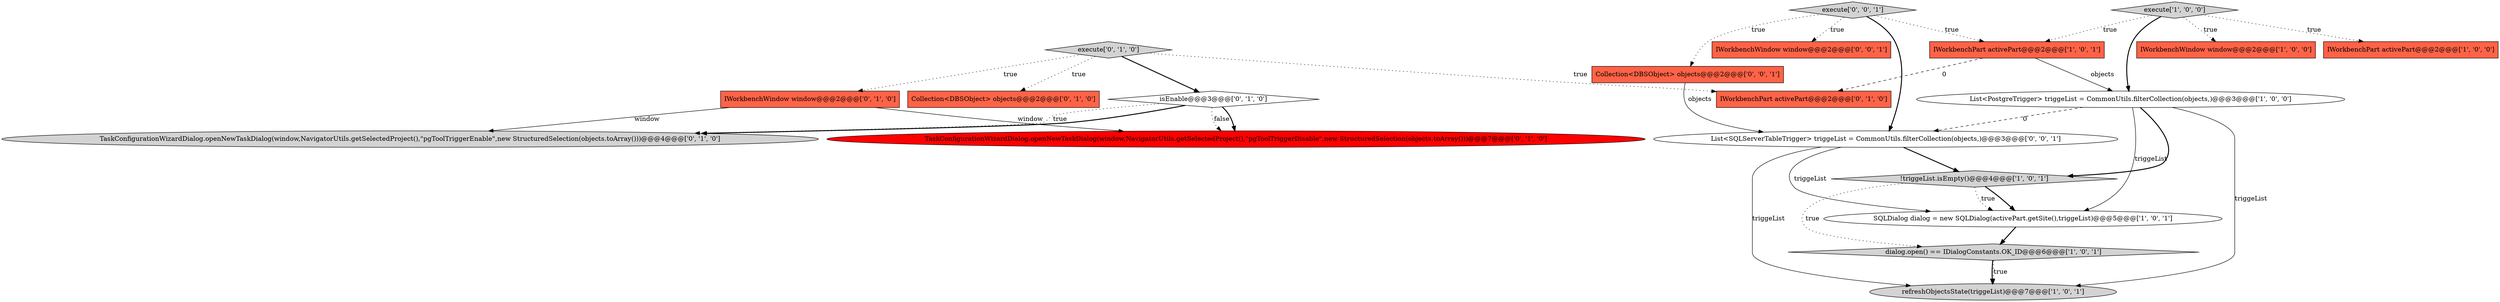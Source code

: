 digraph {
6 [style = filled, label = "IWorkbenchPart activePart@@@2@@@['1', '0', '1']", fillcolor = tomato, shape = box image = "AAA0AAABBB1BBB"];
15 [style = filled, label = "execute['0', '1', '0']", fillcolor = lightgray, shape = diamond image = "AAA0AAABBB2BBB"];
13 [style = filled, label = "isEnable@@@3@@@['0', '1', '0']", fillcolor = white, shape = diamond image = "AAA0AAABBB2BBB"];
17 [style = filled, label = "IWorkbenchWindow window@@@2@@@['0', '0', '1']", fillcolor = tomato, shape = box image = "AAA0AAABBB3BBB"];
18 [style = filled, label = "List<SQLServerTableTrigger> triggeList = CommonUtils.filterCollection(objects,)@@@3@@@['0', '0', '1']", fillcolor = white, shape = ellipse image = "AAA0AAABBB3BBB"];
9 [style = filled, label = "IWorkbenchWindow window@@@2@@@['0', '1', '0']", fillcolor = tomato, shape = box image = "AAA0AAABBB2BBB"];
19 [style = filled, label = "execute['0', '0', '1']", fillcolor = lightgray, shape = diamond image = "AAA0AAABBB3BBB"];
2 [style = filled, label = "IWorkbenchWindow window@@@2@@@['1', '0', '0']", fillcolor = tomato, shape = box image = "AAA0AAABBB1BBB"];
7 [style = filled, label = "refreshObjectsState(triggeList)@@@7@@@['1', '0', '1']", fillcolor = lightgray, shape = ellipse image = "AAA0AAABBB1BBB"];
12 [style = filled, label = "IWorkbenchPart activePart@@@2@@@['0', '1', '0']", fillcolor = tomato, shape = box image = "AAA1AAABBB2BBB"];
8 [style = filled, label = "List<PostgreTrigger> triggeList = CommonUtils.filterCollection(objects,)@@@3@@@['1', '0', '0']", fillcolor = white, shape = ellipse image = "AAA0AAABBB1BBB"];
3 [style = filled, label = "IWorkbenchPart activePart@@@2@@@['1', '0', '0']", fillcolor = tomato, shape = box image = "AAA0AAABBB1BBB"];
14 [style = filled, label = "TaskConfigurationWizardDialog.openNewTaskDialog(window,NavigatorUtils.getSelectedProject(),\"pgToolTriggerDisable\",new StructuredSelection(objects.toArray()))@@@7@@@['0', '1', '0']", fillcolor = red, shape = ellipse image = "AAA1AAABBB2BBB"];
4 [style = filled, label = "dialog.open() == IDialogConstants.OK_ID@@@6@@@['1', '0', '1']", fillcolor = lightgray, shape = diamond image = "AAA0AAABBB1BBB"];
16 [style = filled, label = "Collection<DBSObject> objects@@@2@@@['0', '0', '1']", fillcolor = tomato, shape = box image = "AAA0AAABBB3BBB"];
11 [style = filled, label = "Collection<DBSObject> objects@@@2@@@['0', '1', '0']", fillcolor = tomato, shape = box image = "AAA0AAABBB2BBB"];
5 [style = filled, label = "execute['1', '0', '0']", fillcolor = lightgray, shape = diamond image = "AAA0AAABBB1BBB"];
1 [style = filled, label = "SQLDialog dialog = new SQLDialog(activePart.getSite(),triggeList)@@@5@@@['1', '0', '1']", fillcolor = white, shape = ellipse image = "AAA0AAABBB1BBB"];
0 [style = filled, label = "!triggeList.isEmpty()@@@4@@@['1', '0', '1']", fillcolor = lightgray, shape = diamond image = "AAA0AAABBB1BBB"];
10 [style = filled, label = "TaskConfigurationWizardDialog.openNewTaskDialog(window,NavigatorUtils.getSelectedProject(),\"pgToolTriggerEnable\",new StructuredSelection(objects.toArray()))@@@4@@@['0', '1', '0']", fillcolor = lightgray, shape = ellipse image = "AAA0AAABBB2BBB"];
13->10 [style = bold, label=""];
16->18 [style = solid, label="objects"];
5->8 [style = bold, label=""];
1->4 [style = bold, label=""];
15->13 [style = bold, label=""];
19->18 [style = bold, label=""];
19->17 [style = dotted, label="true"];
13->14 [style = dotted, label="false"];
0->4 [style = dotted, label="true"];
5->6 [style = dotted, label="true"];
4->7 [style = dotted, label="true"];
5->3 [style = dotted, label="true"];
8->1 [style = solid, label="triggeList"];
13->10 [style = dotted, label="true"];
9->10 [style = solid, label="window"];
4->7 [style = bold, label=""];
15->9 [style = dotted, label="true"];
6->12 [style = dashed, label="0"];
8->7 [style = solid, label="triggeList"];
18->1 [style = solid, label="triggeList"];
8->0 [style = bold, label=""];
0->1 [style = bold, label=""];
15->11 [style = dotted, label="true"];
19->16 [style = dotted, label="true"];
15->12 [style = dotted, label="true"];
8->18 [style = dashed, label="0"];
19->6 [style = dotted, label="true"];
18->7 [style = solid, label="triggeList"];
9->14 [style = solid, label="window"];
6->8 [style = solid, label="objects"];
13->14 [style = bold, label=""];
18->0 [style = bold, label=""];
5->2 [style = dotted, label="true"];
0->1 [style = dotted, label="true"];
}
